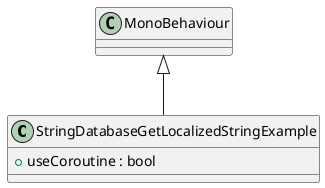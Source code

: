 @startuml
class StringDatabaseGetLocalizedStringExample {
    + useCoroutine : bool
}
MonoBehaviour <|-- StringDatabaseGetLocalizedStringExample
@enduml
